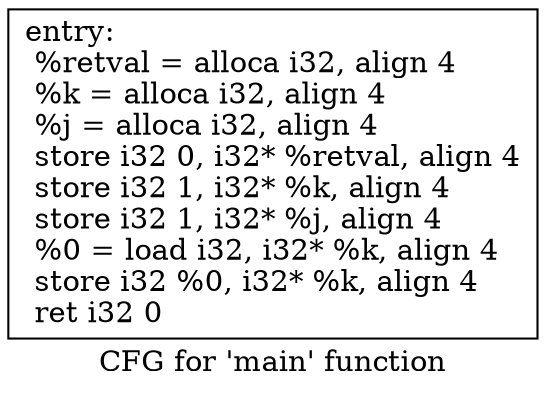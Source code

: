 digraph "CFG for 'main' function" {
	label="CFG for 'main' function";

	Node0x55ef4c7736c0 [shape=record,label="{entry:\l  %retval = alloca i32, align 4\l  %k = alloca i32, align 4\l  %j = alloca i32, align 4\l  store i32 0, i32* %retval, align 4\l  store i32 1, i32* %k, align 4\l  store i32 1, i32* %j, align 4\l  %0 = load i32, i32* %k, align 4\l  store i32 %0, i32* %k, align 4\l  ret i32 0\l}"];
}
